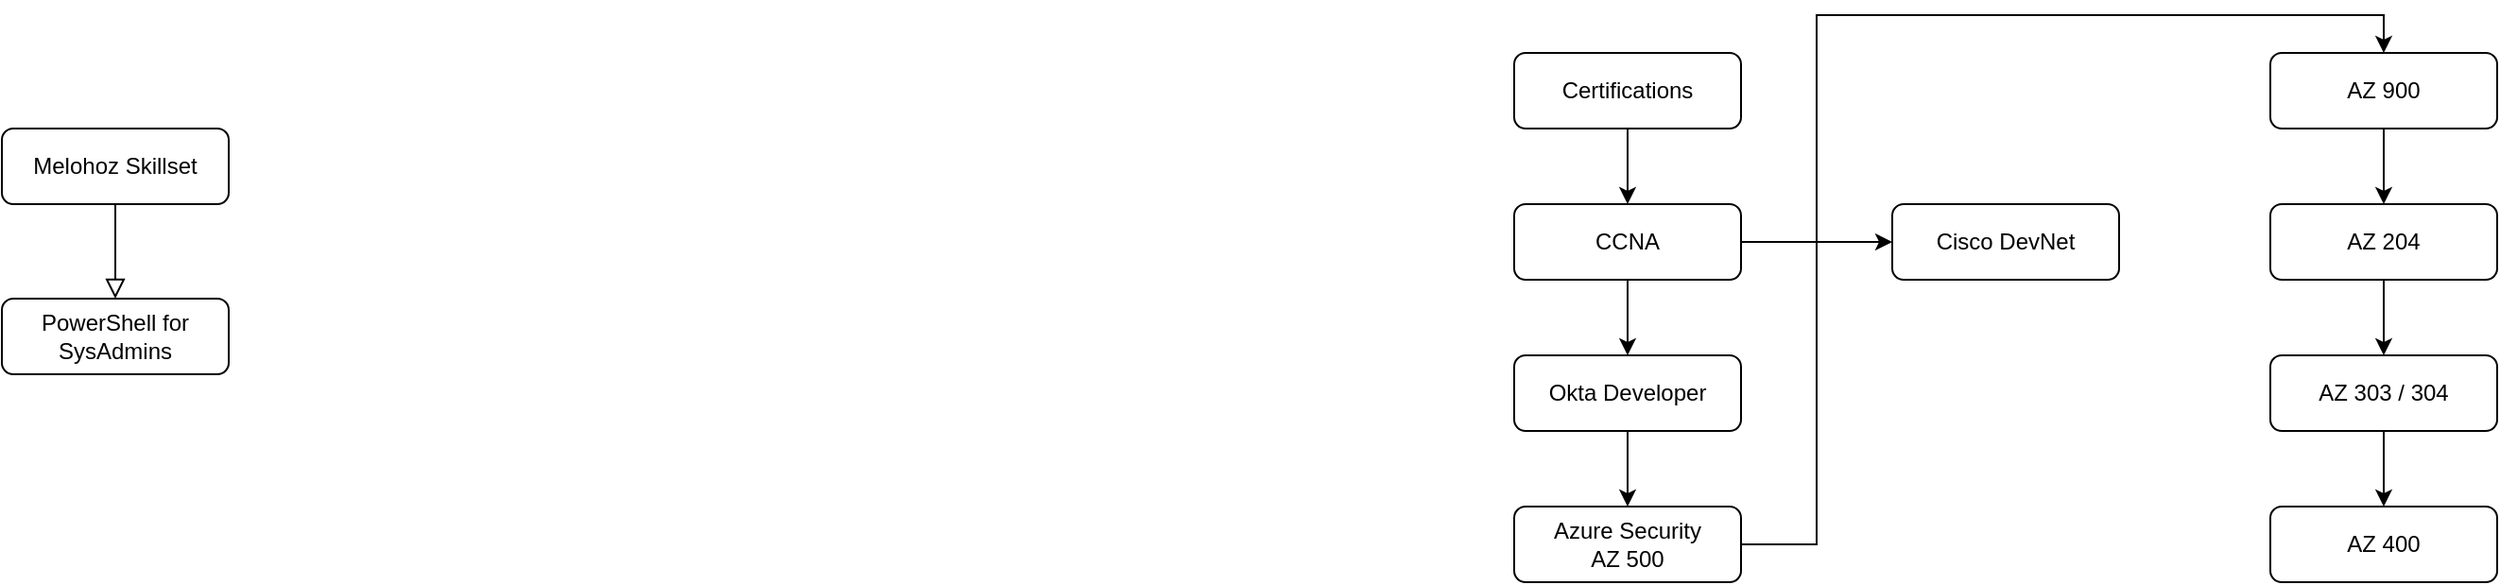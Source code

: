 <mxfile version="14.9.3" type="github">
  <diagram id="C5RBs43oDa-KdzZeNtuy" name="Page-1">
    <mxGraphModel dx="1291" dy="805" grid="1" gridSize="10" guides="1" tooltips="1" connect="1" arrows="1" fold="1" page="1" pageScale="1" pageWidth="1654" pageHeight="1169" math="0" shadow="0">
      <root>
        <mxCell id="WIyWlLk6GJQsqaUBKTNV-0" />
        <mxCell id="WIyWlLk6GJQsqaUBKTNV-1" parent="WIyWlLk6GJQsqaUBKTNV-0" />
        <mxCell id="WIyWlLk6GJQsqaUBKTNV-2" value="" style="rounded=0;html=1;jettySize=auto;orthogonalLoop=1;fontSize=11;endArrow=block;endFill=0;endSize=8;strokeWidth=1;shadow=0;labelBackgroundColor=none;edgeStyle=orthogonalEdgeStyle;" parent="WIyWlLk6GJQsqaUBKTNV-1" source="WIyWlLk6GJQsqaUBKTNV-3" edge="1">
          <mxGeometry relative="1" as="geometry">
            <mxPoint x="220" y="170" as="targetPoint" />
          </mxGeometry>
        </mxCell>
        <mxCell id="WIyWlLk6GJQsqaUBKTNV-3" value="Melohoz Skillset" style="rounded=1;whiteSpace=wrap;html=1;fontSize=12;glass=0;strokeWidth=1;shadow=0;" parent="WIyWlLk6GJQsqaUBKTNV-1" vertex="1">
          <mxGeometry x="160" y="80" width="120" height="40" as="geometry" />
        </mxCell>
        <mxCell id="WIyWlLk6GJQsqaUBKTNV-11" value="PowerShell for SysAdmins" style="rounded=1;whiteSpace=wrap;html=1;fontSize=12;glass=0;strokeWidth=1;shadow=0;" parent="WIyWlLk6GJQsqaUBKTNV-1" vertex="1">
          <mxGeometry x="160" y="170" width="120" height="40" as="geometry" />
        </mxCell>
        <mxCell id="zbTP_xQmZ9Iyh8UIeIxU-15" value="" style="edgeStyle=orthogonalEdgeStyle;rounded=0;orthogonalLoop=1;jettySize=auto;html=1;" edge="1" parent="WIyWlLk6GJQsqaUBKTNV-1" source="zbTP_xQmZ9Iyh8UIeIxU-0" target="zbTP_xQmZ9Iyh8UIeIxU-1">
          <mxGeometry relative="1" as="geometry" />
        </mxCell>
        <mxCell id="zbTP_xQmZ9Iyh8UIeIxU-0" value="Certifications" style="rounded=1;whiteSpace=wrap;html=1;fontSize=12;glass=0;strokeWidth=1;shadow=0;" vertex="1" parent="WIyWlLk6GJQsqaUBKTNV-1">
          <mxGeometry x="960" y="40" width="120" height="40" as="geometry" />
        </mxCell>
        <mxCell id="zbTP_xQmZ9Iyh8UIeIxU-14" style="edgeStyle=orthogonalEdgeStyle;rounded=0;orthogonalLoop=1;jettySize=auto;html=1;entryX=0;entryY=0.5;entryDx=0;entryDy=0;" edge="1" parent="WIyWlLk6GJQsqaUBKTNV-1" source="zbTP_xQmZ9Iyh8UIeIxU-1" target="zbTP_xQmZ9Iyh8UIeIxU-3">
          <mxGeometry relative="1" as="geometry">
            <Array as="points" />
          </mxGeometry>
        </mxCell>
        <mxCell id="zbTP_xQmZ9Iyh8UIeIxU-16" value="" style="edgeStyle=orthogonalEdgeStyle;rounded=0;orthogonalLoop=1;jettySize=auto;html=1;" edge="1" parent="WIyWlLk6GJQsqaUBKTNV-1" source="zbTP_xQmZ9Iyh8UIeIxU-1" target="zbTP_xQmZ9Iyh8UIeIxU-2">
          <mxGeometry relative="1" as="geometry" />
        </mxCell>
        <mxCell id="zbTP_xQmZ9Iyh8UIeIxU-1" value="CCNA" style="rounded=1;whiteSpace=wrap;html=1;fontSize=12;glass=0;strokeWidth=1;shadow=0;" vertex="1" parent="WIyWlLk6GJQsqaUBKTNV-1">
          <mxGeometry x="960" y="120" width="120" height="40" as="geometry" />
        </mxCell>
        <mxCell id="zbTP_xQmZ9Iyh8UIeIxU-17" value="" style="edgeStyle=orthogonalEdgeStyle;rounded=0;orthogonalLoop=1;jettySize=auto;html=1;" edge="1" parent="WIyWlLk6GJQsqaUBKTNV-1" source="zbTP_xQmZ9Iyh8UIeIxU-2" target="zbTP_xQmZ9Iyh8UIeIxU-4">
          <mxGeometry relative="1" as="geometry" />
        </mxCell>
        <mxCell id="zbTP_xQmZ9Iyh8UIeIxU-2" value="Okta Developer" style="rounded=1;whiteSpace=wrap;html=1;fontSize=12;glass=0;strokeWidth=1;shadow=0;" vertex="1" parent="WIyWlLk6GJQsqaUBKTNV-1">
          <mxGeometry x="960" y="200" width="120" height="40" as="geometry" />
        </mxCell>
        <mxCell id="zbTP_xQmZ9Iyh8UIeIxU-3" value="Cisco DevNet" style="rounded=1;whiteSpace=wrap;html=1;fontSize=12;glass=0;strokeWidth=1;shadow=0;" vertex="1" parent="WIyWlLk6GJQsqaUBKTNV-1">
          <mxGeometry x="1160" y="120" width="120" height="40" as="geometry" />
        </mxCell>
        <mxCell id="zbTP_xQmZ9Iyh8UIeIxU-10" style="edgeStyle=orthogonalEdgeStyle;rounded=0;orthogonalLoop=1;jettySize=auto;html=1;entryX=0.5;entryY=0;entryDx=0;entryDy=0;" edge="1" parent="WIyWlLk6GJQsqaUBKTNV-1" source="zbTP_xQmZ9Iyh8UIeIxU-4" target="zbTP_xQmZ9Iyh8UIeIxU-9">
          <mxGeometry relative="1" as="geometry">
            <Array as="points">
              <mxPoint x="1120" y="300" />
              <mxPoint x="1120" y="20" />
              <mxPoint x="1420" y="20" />
            </Array>
          </mxGeometry>
        </mxCell>
        <mxCell id="zbTP_xQmZ9Iyh8UIeIxU-4" value="Azure Security &lt;br&gt;AZ 500" style="rounded=1;whiteSpace=wrap;html=1;fontSize=12;glass=0;strokeWidth=1;shadow=0;" vertex="1" parent="WIyWlLk6GJQsqaUBKTNV-1">
          <mxGeometry x="960" y="280" width="120" height="40" as="geometry" />
        </mxCell>
        <mxCell id="zbTP_xQmZ9Iyh8UIeIxU-13" style="edgeStyle=orthogonalEdgeStyle;rounded=0;orthogonalLoop=1;jettySize=auto;html=1;exitX=0.5;exitY=1;exitDx=0;exitDy=0;entryX=0.5;entryY=0;entryDx=0;entryDy=0;" edge="1" parent="WIyWlLk6GJQsqaUBKTNV-1" source="zbTP_xQmZ9Iyh8UIeIxU-5" target="zbTP_xQmZ9Iyh8UIeIxU-6">
          <mxGeometry relative="1" as="geometry" />
        </mxCell>
        <mxCell id="zbTP_xQmZ9Iyh8UIeIxU-5" value="AZ 303 / 304" style="rounded=1;whiteSpace=wrap;html=1;fontSize=12;glass=0;strokeWidth=1;shadow=0;" vertex="1" parent="WIyWlLk6GJQsqaUBKTNV-1">
          <mxGeometry x="1360" y="200" width="120" height="40" as="geometry" />
        </mxCell>
        <mxCell id="zbTP_xQmZ9Iyh8UIeIxU-6" value="AZ 400" style="rounded=1;whiteSpace=wrap;html=1;fontSize=12;glass=0;strokeWidth=1;shadow=0;" vertex="1" parent="WIyWlLk6GJQsqaUBKTNV-1">
          <mxGeometry x="1360" y="280" width="120" height="40" as="geometry" />
        </mxCell>
        <mxCell id="zbTP_xQmZ9Iyh8UIeIxU-12" style="edgeStyle=orthogonalEdgeStyle;rounded=0;orthogonalLoop=1;jettySize=auto;html=1;exitX=0.5;exitY=1;exitDx=0;exitDy=0;entryX=0.5;entryY=0;entryDx=0;entryDy=0;" edge="1" parent="WIyWlLk6GJQsqaUBKTNV-1" source="zbTP_xQmZ9Iyh8UIeIxU-7" target="zbTP_xQmZ9Iyh8UIeIxU-5">
          <mxGeometry relative="1" as="geometry" />
        </mxCell>
        <mxCell id="zbTP_xQmZ9Iyh8UIeIxU-7" value="AZ 204" style="rounded=1;whiteSpace=wrap;html=1;fontSize=12;glass=0;strokeWidth=1;shadow=0;" vertex="1" parent="WIyWlLk6GJQsqaUBKTNV-1">
          <mxGeometry x="1360" y="120" width="120" height="40" as="geometry" />
        </mxCell>
        <mxCell id="zbTP_xQmZ9Iyh8UIeIxU-11" style="edgeStyle=orthogonalEdgeStyle;rounded=0;orthogonalLoop=1;jettySize=auto;html=1;exitX=0.5;exitY=1;exitDx=0;exitDy=0;entryX=0.5;entryY=0;entryDx=0;entryDy=0;" edge="1" parent="WIyWlLk6GJQsqaUBKTNV-1" source="zbTP_xQmZ9Iyh8UIeIxU-9" target="zbTP_xQmZ9Iyh8UIeIxU-7">
          <mxGeometry relative="1" as="geometry" />
        </mxCell>
        <mxCell id="zbTP_xQmZ9Iyh8UIeIxU-9" value="AZ 900" style="rounded=1;whiteSpace=wrap;html=1;fontSize=12;glass=0;strokeWidth=1;shadow=0;" vertex="1" parent="WIyWlLk6GJQsqaUBKTNV-1">
          <mxGeometry x="1360" y="40" width="120" height="40" as="geometry" />
        </mxCell>
      </root>
    </mxGraphModel>
  </diagram>
</mxfile>

